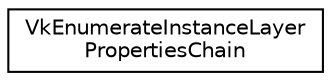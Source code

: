 digraph "Graphical Class Hierarchy"
{
 // LATEX_PDF_SIZE
  edge [fontname="Helvetica",fontsize="10",labelfontname="Helvetica",labelfontsize="10"];
  node [fontname="Helvetica",fontsize="10",shape=record];
  rankdir="LR";
  Node0 [label="VkEnumerateInstanceLayer\lPropertiesChain",height=0.2,width=0.4,color="black", fillcolor="white", style="filled",URL="$d2/d8e/structVkEnumerateInstanceLayerPropertiesChain.html",tooltip=" "];
}
